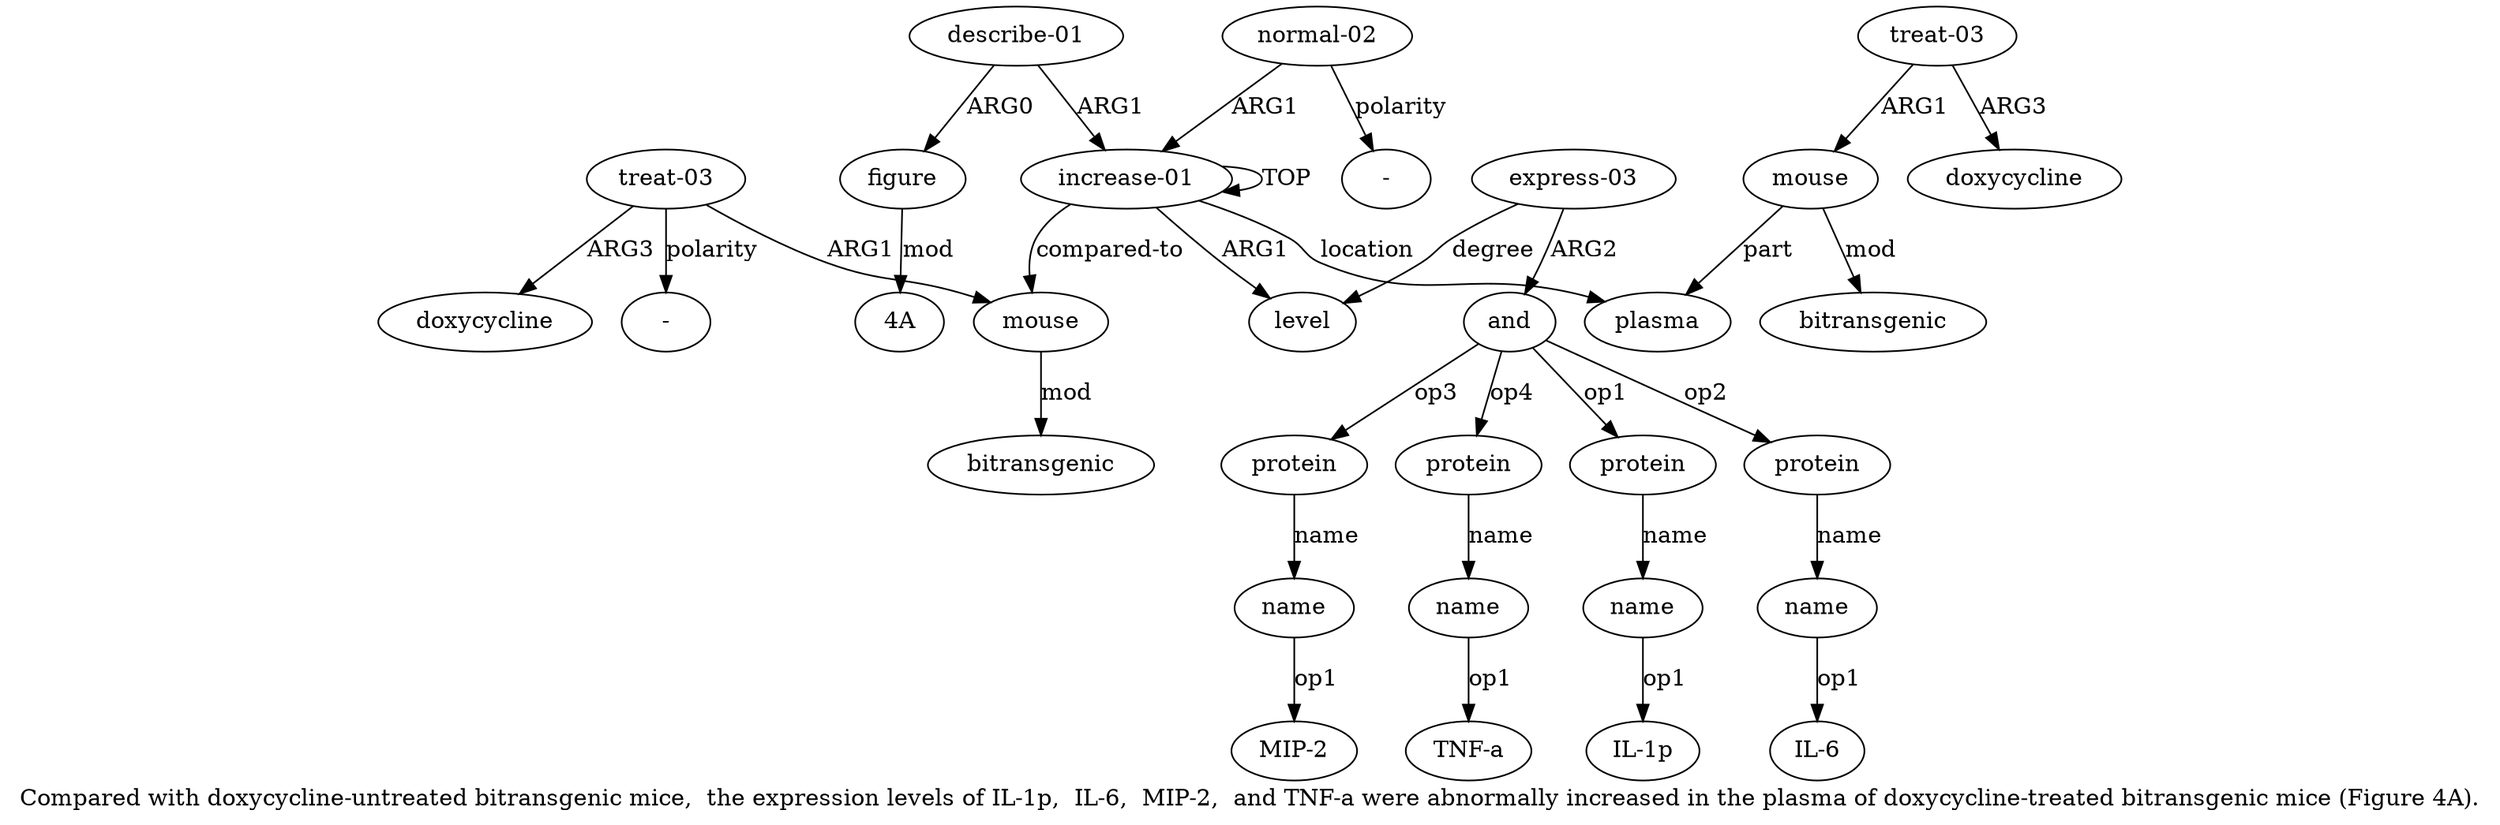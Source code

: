 digraph  {
	graph [label="Compared with doxycycline-untreated bitransgenic mice,  the expression levels of IL-1p,  IL-6,  MIP-2,  and TNF-a were abnormally \
increased in the plasma of doxycycline-treated bitransgenic mice (Figure 4A)."];
	node [label="\N"];
	a20	 [color=black,
		gold_ind=20,
		gold_label="treat-03",
		label="treat-03",
		test_ind=20,
		test_label="treat-03"];
	a21	 [color=black,
		gold_ind=21,
		gold_label=doxycycline,
		label=doxycycline,
		test_ind=21,
		test_label=doxycycline];
	a20 -> a21 [key=0,
	color=black,
	gold_label=ARG3,
	label=ARG3,
	test_label=ARG3];
a18 [color=black,
	gold_ind=18,
	gold_label=mouse,
	label=mouse,
	test_ind=18,
	test_label=mouse];
a20 -> a18 [key=0,
color=black,
gold_label=ARG1,
label=ARG1,
test_label=ARG1];
"a20 -" [color=black,
gold_ind=-1,
gold_label="-",
label="-",
test_ind=-1,
test_label="-"];
a20 -> "a20 -" [key=0,
color=black,
gold_label=polarity,
label=polarity,
test_label=polarity];
a22 [color=black,
gold_ind=22,
gold_label="describe-01",
label="describe-01",
test_ind=22,
test_label="describe-01"];
a23 [color=black,
gold_ind=23,
gold_label=figure,
label=figure,
test_ind=23,
test_label=figure];
a22 -> a23 [key=0,
color=black,
gold_label=ARG0,
label=ARG0,
test_label=ARG0];
a0 [color=black,
gold_ind=0,
gold_label="increase-01",
label="increase-01",
test_ind=0,
test_label="increase-01"];
a22 -> a0 [key=0,
color=black,
gold_label=ARG1,
label=ARG1,
test_label=ARG1];
"a23 4A" [color=black,
gold_ind=-1,
gold_label="4A",
label="4A",
test_ind=-1,
test_label="4A"];
a23 -> "a23 4A" [key=0,
color=black,
gold_label=mod,
label=mod,
test_label=mod];
"a7 IL-6" [color=black,
gold_ind=-1,
gold_label="IL-6",
label="IL-6",
test_ind=-1,
test_label="IL-6"];
"a11 TNF-a" [color=black,
gold_ind=-1,
gold_label="TNF-a",
label="TNF-a",
test_ind=-1,
test_label="TNF-a"];
"a9 MIP-2" [color=black,
gold_ind=-1,
gold_label="MIP-2",
label="MIP-2",
test_ind=-1,
test_label="MIP-2"];
a15 [color=black,
gold_ind=15,
gold_label=bitransgenic,
label=bitransgenic,
test_ind=15,
test_label=bitransgenic];
a14 [color=black,
gold_ind=14,
gold_label=mouse,
label=mouse,
test_ind=14,
test_label=mouse];
a14 -> a15 [key=0,
color=black,
gold_label=mod,
label=mod,
test_label=mod];
a13 [color=black,
gold_ind=13,
gold_label=plasma,
label=plasma,
test_ind=13,
test_label=plasma];
a14 -> a13 [key=0,
color=black,
gold_label=part,
label=part,
test_label=part];
a17 [color=black,
gold_ind=17,
gold_label=doxycycline,
label=doxycycline,
test_ind=17,
test_label=doxycycline];
a16 [color=black,
gold_ind=16,
gold_label="treat-03",
label="treat-03",
test_ind=16,
test_label="treat-03"];
a16 -> a14 [key=0,
color=black,
gold_label=ARG1,
label=ARG1,
test_label=ARG1];
a16 -> a17 [key=0,
color=black,
gold_label=ARG3,
label=ARG3,
test_label=ARG3];
a11 [color=black,
gold_ind=11,
gold_label=name,
label=name,
test_ind=11,
test_label=name];
a11 -> "a11 TNF-a" [key=0,
color=black,
gold_label=op1,
label=op1,
test_label=op1];
a10 [color=black,
gold_ind=10,
gold_label=protein,
label=protein,
test_ind=10,
test_label=protein];
a10 -> a11 [key=0,
color=black,
gold_label=name,
label=name,
test_label=name];
a12 [color=black,
gold_ind=12,
gold_label="normal-02",
label="normal-02",
test_ind=12,
test_label="normal-02"];
a12 -> a0 [key=0,
color=black,
gold_label=ARG1,
label=ARG1,
test_label=ARG1];
"a12 -" [color=black,
gold_ind=-1,
gold_label="-",
label="-",
test_ind=-1,
test_label="-"];
a12 -> "a12 -" [key=0,
color=black,
gold_label=polarity,
label=polarity,
test_label=polarity];
"a5 IL-1p" [color=black,
gold_ind=-1,
gold_label="IL-1p",
label="IL-1p",
test_ind=-1,
test_label="IL-1p"];
a19 [color=black,
gold_ind=19,
gold_label=bitransgenic,
label=bitransgenic,
test_ind=19,
test_label=bitransgenic];
a18 -> a19 [key=0,
color=black,
gold_label=mod,
label=mod,
test_label=mod];
a1 [color=black,
gold_ind=1,
gold_label=level,
label=level,
test_ind=1,
test_label=level];
a0 -> a13 [key=0,
color=black,
gold_label=location,
label=location,
test_label=location];
a0 -> a18 [key=0,
color=black,
gold_label="compared-to",
label="compared-to",
test_label="compared-to"];
a0 -> a1 [key=0,
color=black,
gold_label=ARG1,
label=ARG1,
test_label=ARG1];
a0 -> a0 [key=0,
color=black,
gold_label=TOP,
label=TOP,
test_label=TOP];
a3 [color=black,
gold_ind=3,
gold_label=and,
label=and,
test_ind=3,
test_label=and];
a3 -> a10 [key=0,
color=black,
gold_label=op4,
label=op4,
test_label=op4];
a4 [color=black,
gold_ind=4,
gold_label=protein,
label=protein,
test_ind=4,
test_label=protein];
a3 -> a4 [key=0,
color=black,
gold_label=op1,
label=op1,
test_label=op1];
a6 [color=black,
gold_ind=6,
gold_label=protein,
label=protein,
test_ind=6,
test_label=protein];
a3 -> a6 [key=0,
color=black,
gold_label=op2,
label=op2,
test_label=op2];
a8 [color=black,
gold_ind=8,
gold_label=protein,
label=protein,
test_ind=8,
test_label=protein];
a3 -> a8 [key=0,
color=black,
gold_label=op3,
label=op3,
test_label=op3];
a2 [color=black,
gold_ind=2,
gold_label="express-03",
label="express-03",
test_ind=2,
test_label="express-03"];
a2 -> a1 [key=0,
color=black,
gold_label=degree,
label=degree,
test_label=degree];
a2 -> a3 [key=0,
color=black,
gold_label=ARG2,
label=ARG2,
test_label=ARG2];
a5 [color=black,
gold_ind=5,
gold_label=name,
label=name,
test_ind=5,
test_label=name];
a5 -> "a5 IL-1p" [key=0,
color=black,
gold_label=op1,
label=op1,
test_label=op1];
a4 -> a5 [key=0,
color=black,
gold_label=name,
label=name,
test_label=name];
a7 [color=black,
gold_ind=7,
gold_label=name,
label=name,
test_ind=7,
test_label=name];
a7 -> "a7 IL-6" [key=0,
color=black,
gold_label=op1,
label=op1,
test_label=op1];
a6 -> a7 [key=0,
color=black,
gold_label=name,
label=name,
test_label=name];
a9 [color=black,
gold_ind=9,
gold_label=name,
label=name,
test_ind=9,
test_label=name];
a9 -> "a9 MIP-2" [key=0,
color=black,
gold_label=op1,
label=op1,
test_label=op1];
a8 -> a9 [key=0,
color=black,
gold_label=name,
label=name,
test_label=name];
}
